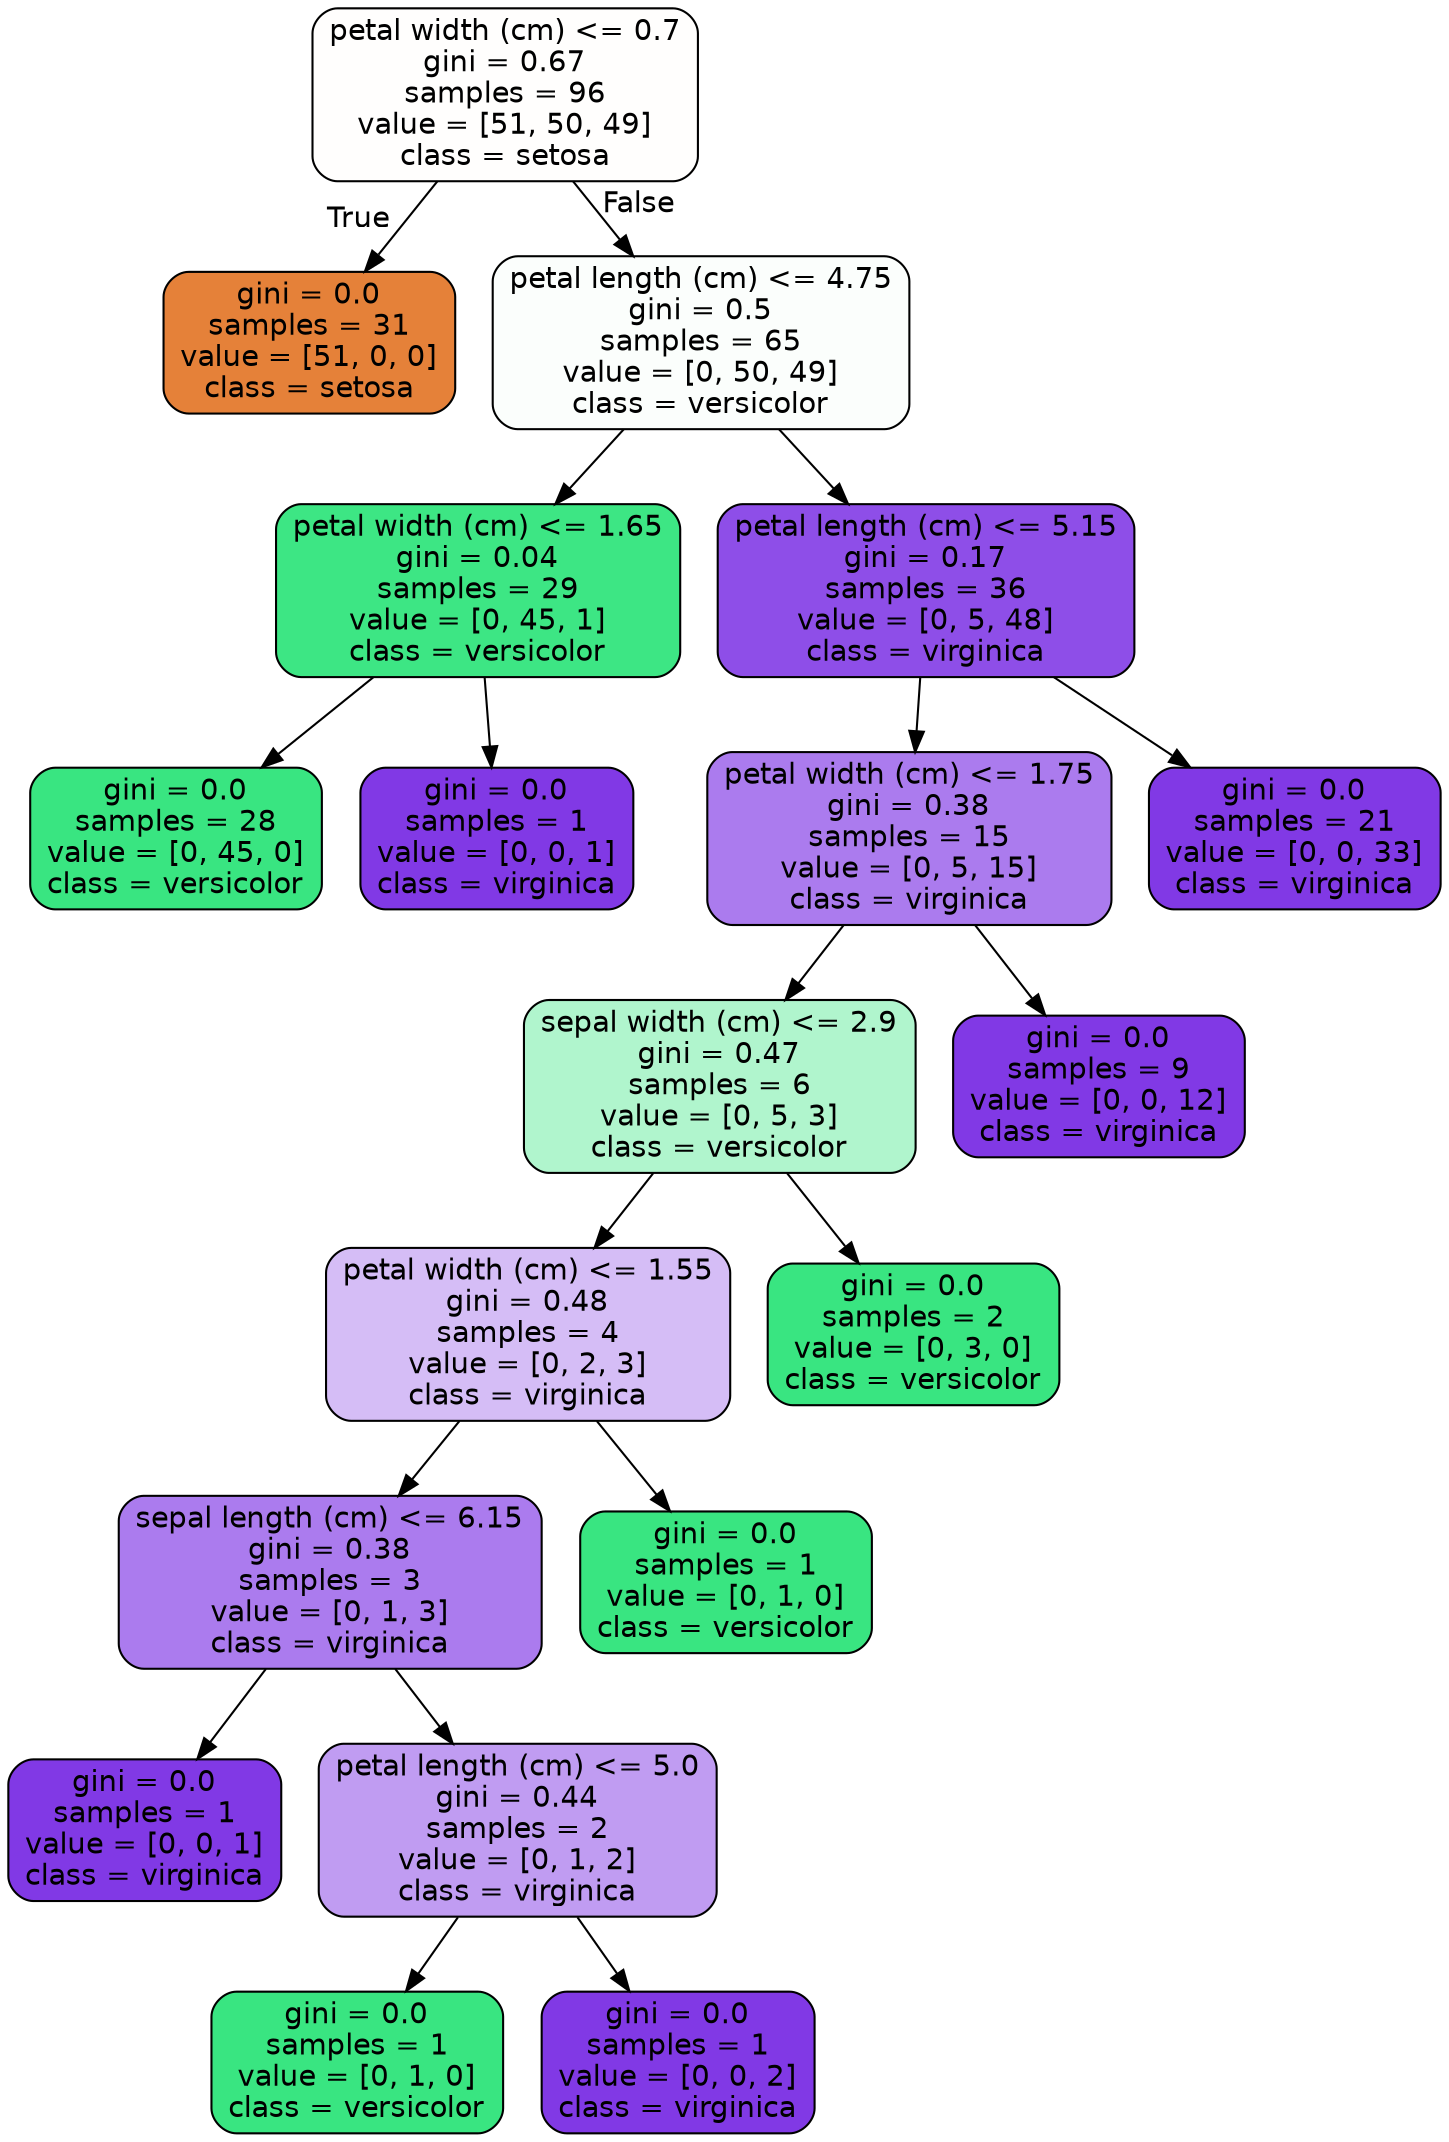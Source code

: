 digraph Tree {
node [shape=box, style="filled, rounded", color="black", fontname="helvetica"] ;
edge [fontname="helvetica"] ;
0 [label="petal width (cm) <= 0.7\ngini = 0.67\nsamples = 96\nvalue = [51, 50, 49]\nclass = setosa", fillcolor="#fffefd"] ;
1 [label="gini = 0.0\nsamples = 31\nvalue = [51, 0, 0]\nclass = setosa", fillcolor="#e58139"] ;
0 -> 1 [labeldistance=2.5, labelangle=45, headlabel="True"] ;
2 [label="petal length (cm) <= 4.75\ngini = 0.5\nsamples = 65\nvalue = [0, 50, 49]\nclass = versicolor", fillcolor="#fbfefc"] ;
0 -> 2 [labeldistance=2.5, labelangle=-45, headlabel="False"] ;
3 [label="petal width (cm) <= 1.65\ngini = 0.04\nsamples = 29\nvalue = [0, 45, 1]\nclass = versicolor", fillcolor="#3de684"] ;
2 -> 3 ;
4 [label="gini = 0.0\nsamples = 28\nvalue = [0, 45, 0]\nclass = versicolor", fillcolor="#39e581"] ;
3 -> 4 ;
5 [label="gini = 0.0\nsamples = 1\nvalue = [0, 0, 1]\nclass = virginica", fillcolor="#8139e5"] ;
3 -> 5 ;
6 [label="petal length (cm) <= 5.15\ngini = 0.17\nsamples = 36\nvalue = [0, 5, 48]\nclass = virginica", fillcolor="#8e4ee8"] ;
2 -> 6 ;
7 [label="petal width (cm) <= 1.75\ngini = 0.38\nsamples = 15\nvalue = [0, 5, 15]\nclass = virginica", fillcolor="#ab7bee"] ;
6 -> 7 ;
8 [label="sepal width (cm) <= 2.9\ngini = 0.47\nsamples = 6\nvalue = [0, 5, 3]\nclass = versicolor", fillcolor="#b0f5cd"] ;
7 -> 8 ;
9 [label="petal width (cm) <= 1.55\ngini = 0.48\nsamples = 4\nvalue = [0, 2, 3]\nclass = virginica", fillcolor="#d5bdf6"] ;
8 -> 9 ;
10 [label="sepal length (cm) <= 6.15\ngini = 0.38\nsamples = 3\nvalue = [0, 1, 3]\nclass = virginica", fillcolor="#ab7bee"] ;
9 -> 10 ;
11 [label="gini = 0.0\nsamples = 1\nvalue = [0, 0, 1]\nclass = virginica", fillcolor="#8139e5"] ;
10 -> 11 ;
12 [label="petal length (cm) <= 5.0\ngini = 0.44\nsamples = 2\nvalue = [0, 1, 2]\nclass = virginica", fillcolor="#c09cf2"] ;
10 -> 12 ;
13 [label="gini = 0.0\nsamples = 1\nvalue = [0, 1, 0]\nclass = versicolor", fillcolor="#39e581"] ;
12 -> 13 ;
14 [label="gini = 0.0\nsamples = 1\nvalue = [0, 0, 2]\nclass = virginica", fillcolor="#8139e5"] ;
12 -> 14 ;
15 [label="gini = 0.0\nsamples = 1\nvalue = [0, 1, 0]\nclass = versicolor", fillcolor="#39e581"] ;
9 -> 15 ;
16 [label="gini = 0.0\nsamples = 2\nvalue = [0, 3, 0]\nclass = versicolor", fillcolor="#39e581"] ;
8 -> 16 ;
17 [label="gini = 0.0\nsamples = 9\nvalue = [0, 0, 12]\nclass = virginica", fillcolor="#8139e5"] ;
7 -> 17 ;
18 [label="gini = 0.0\nsamples = 21\nvalue = [0, 0, 33]\nclass = virginica", fillcolor="#8139e5"] ;
6 -> 18 ;
}